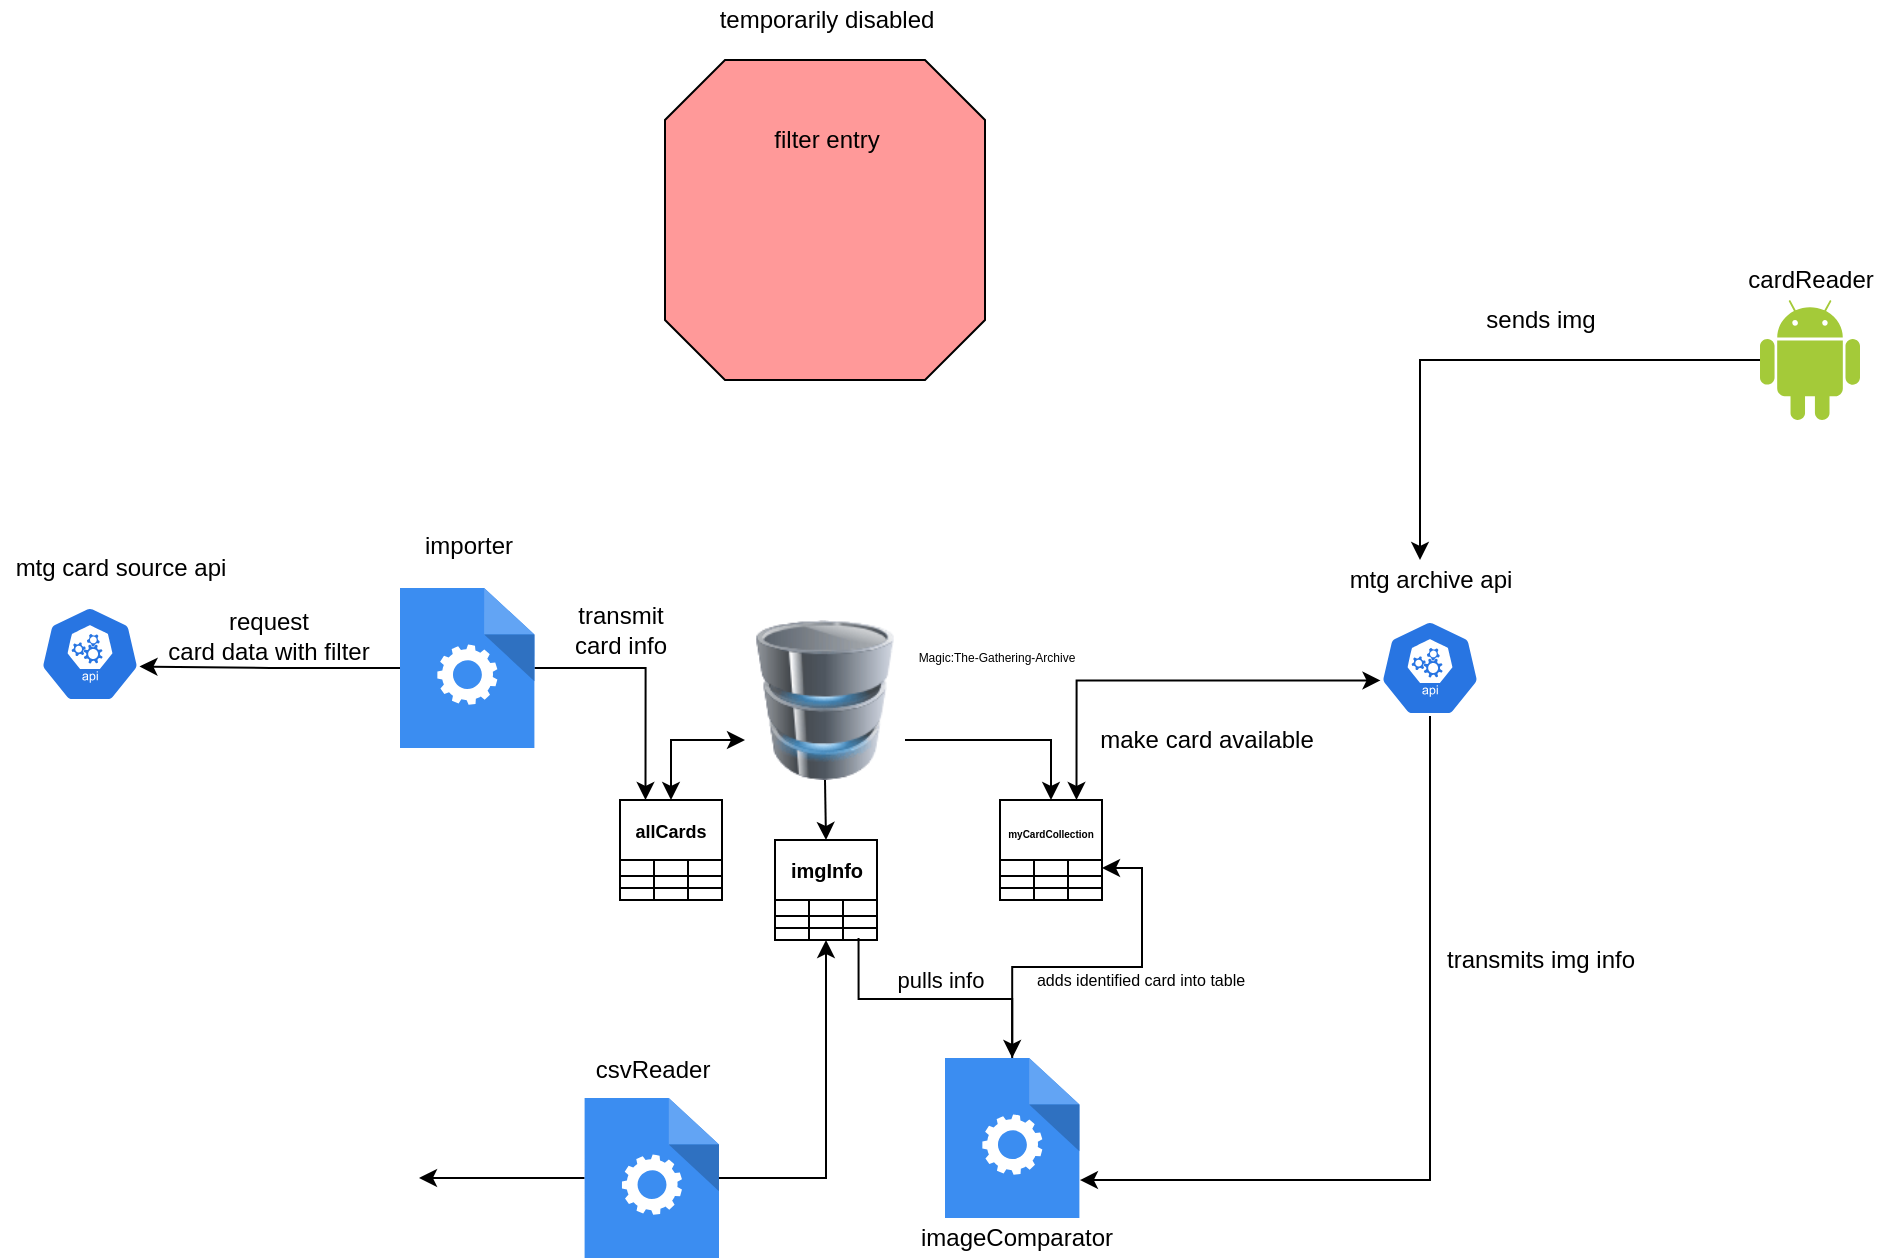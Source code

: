 <mxfile version="14.4.3" type="device"><diagram id="ZXUzR3skn0PAHgTfnLyJ" name="Page-1"><mxGraphModel dx="1678" dy="945" grid="1" gridSize="10" guides="1" tooltips="1" connect="1" arrows="1" fold="1" page="1" pageScale="1" pageWidth="827" pageHeight="1169" math="0" shadow="0"><root><mxCell id="0"/><mxCell id="1" parent="0"/><mxCell id="KsJJi-QX9gjJaSNe9QVB-5" value="" style="whiteSpace=wrap;html=1;shape=mxgraph.basic.octagon2;align=center;verticalAlign=middle;dx=15;fillColor=#FF9999;" parent="1" vertex="1"><mxGeometry x="342.5" y="90" width="160" height="160" as="geometry"/></mxCell><mxCell id="telTgfHbngbc2DrTlNOI-1" value="" style="html=1;dashed=0;whitespace=wrap;fillColor=#2875E2;strokeColor=#ffffff;points=[[0.005,0.63,0],[0.1,0.2,0],[0.9,0.2,0],[0.5,0,0],[0.995,0.63,0],[0.72,0.99,0],[0.5,1,0],[0.28,0.99,0]];shape=mxgraph.kubernetes.icon;prIcon=api" parent="1" vertex="1"><mxGeometry x="30" y="363" width="50" height="48" as="geometry"/></mxCell><mxCell id="telTgfHbngbc2DrTlNOI-2" value="mtg card source api" style="text;html=1;align=center;verticalAlign=middle;resizable=0;points=[];autosize=1;" parent="1" vertex="1"><mxGeometry x="10" y="334" width="120" height="20" as="geometry"/></mxCell><mxCell id="telTgfHbngbc2DrTlNOI-4" value="importer" style="text;html=1;align=center;verticalAlign=middle;resizable=0;points=[];autosize=1;" parent="1" vertex="1"><mxGeometry x="213.6" y="323" width="60" height="20" as="geometry"/></mxCell><mxCell id="telTgfHbngbc2DrTlNOI-6" value="request &lt;br&gt;card data with filter" style="text;html=1;align=center;verticalAlign=middle;resizable=0;points=[];autosize=1;" parent="1" vertex="1"><mxGeometry x="84" y="363" width="120" height="30" as="geometry"/></mxCell><mxCell id="telTgfHbngbc2DrTlNOI-11" style="edgeStyle=orthogonalEdgeStyle;rounded=0;orthogonalLoop=1;jettySize=auto;html=1;entryX=0.995;entryY=0.63;entryDx=0;entryDy=0;entryPerimeter=0;startArrow=none;startFill=0;" parent="1" source="telTgfHbngbc2DrTlNOI-10" target="telTgfHbngbc2DrTlNOI-1" edge="1"><mxGeometry relative="1" as="geometry"/></mxCell><mxCell id="KsJJi-QX9gjJaSNe9QVB-2" style="edgeStyle=orthogonalEdgeStyle;rounded=0;orthogonalLoop=1;jettySize=auto;html=1;entryX=0.25;entryY=0;entryDx=0;entryDy=0;" parent="1" source="telTgfHbngbc2DrTlNOI-10" target="Ke7_sXD1gwTl6NBRU_Jw-15" edge="1"><mxGeometry relative="1" as="geometry"/></mxCell><mxCell id="telTgfHbngbc2DrTlNOI-10" value="" style="html=1;aspect=fixed;strokeColor=none;shadow=0;align=center;verticalAlign=top;fillColor=#3B8DF1;shape=mxgraph.gcp2.process" parent="1" vertex="1"><mxGeometry x="210" y="354" width="67.2" height="80" as="geometry"/></mxCell><mxCell id="Ke7_sXD1gwTl6NBRU_Jw-29" style="edgeStyle=orthogonalEdgeStyle;rounded=0;orthogonalLoop=1;jettySize=auto;html=1;exitX=0;exitY=0.75;exitDx=0;exitDy=0;entryX=0.5;entryY=0;entryDx=0;entryDy=0;startArrow=classic;startFill=1;" parent="1" source="telTgfHbngbc2DrTlNOI-16" target="Ke7_sXD1gwTl6NBRU_Jw-15" edge="1"><mxGeometry relative="1" as="geometry"/></mxCell><mxCell id="Ke7_sXD1gwTl6NBRU_Jw-30" style="edgeStyle=orthogonalEdgeStyle;rounded=0;orthogonalLoop=1;jettySize=auto;html=1;exitX=1;exitY=0.75;exitDx=0;exitDy=0;entryX=0.5;entryY=0;entryDx=0;entryDy=0;" parent="1" source="telTgfHbngbc2DrTlNOI-16" target="Ke7_sXD1gwTl6NBRU_Jw-2" edge="1"><mxGeometry relative="1" as="geometry"/></mxCell><mxCell id="DesPKUPOb0otR5oNCYpI-19" style="edgeStyle=orthogonalEdgeStyle;rounded=0;orthogonalLoop=1;jettySize=auto;html=1;exitX=0.5;exitY=1;exitDx=0;exitDy=0;entryX=0.5;entryY=0;entryDx=0;entryDy=0;" edge="1" parent="1" source="telTgfHbngbc2DrTlNOI-16" target="DesPKUPOb0otR5oNCYpI-6"><mxGeometry relative="1" as="geometry"/></mxCell><mxCell id="telTgfHbngbc2DrTlNOI-16" value="" style="image;html=1;image=img/lib/clip_art/computers/Database_128x128.png" parent="1" vertex="1"><mxGeometry x="382.5" y="370" width="80" height="80" as="geometry"/></mxCell><mxCell id="telTgfHbngbc2DrTlNOI-18" value="&lt;font style=&quot;font-size: 6px&quot;&gt;Magic:The-Gathering-Archive&lt;/font&gt;" style="text;html=1;align=center;verticalAlign=middle;resizable=0;points=[];autosize=1;" parent="1" vertex="1"><mxGeometry x="462.5" y="377" width="90" height="20" as="geometry"/></mxCell><mxCell id="DesPKUPOb0otR5oNCYpI-29" style="edgeStyle=orthogonalEdgeStyle;rounded=0;orthogonalLoop=1;jettySize=auto;html=1;exitX=0.5;exitY=1;exitDx=0;exitDy=0;exitPerimeter=0;entryX=1.004;entryY=0.763;entryDx=0;entryDy=0;entryPerimeter=0;strokeColor=#000000;" edge="1" parent="1" source="telTgfHbngbc2DrTlNOI-27" target="DesPKUPOb0otR5oNCYpI-4"><mxGeometry relative="1" as="geometry"/></mxCell><mxCell id="telTgfHbngbc2DrTlNOI-27" value="" style="html=1;dashed=0;whitespace=wrap;fillColor=#2875E2;strokeColor=#ffffff;points=[[0.005,0.63,0],[0.1,0.2,0],[0.9,0.2,0],[0.5,0,0],[0.995,0.63,0],[0.72,0.99,0],[0.5,1,0],[0.28,0.99,0]];shape=mxgraph.kubernetes.icon;prIcon=api" parent="1" vertex="1"><mxGeometry x="700" y="370" width="50" height="48" as="geometry"/></mxCell><mxCell id="telTgfHbngbc2DrTlNOI-29" value="make card available" style="text;html=1;align=center;verticalAlign=middle;resizable=0;points=[];autosize=1;" parent="1" vertex="1"><mxGeometry x="552.5" y="420" width="120" height="20" as="geometry"/></mxCell><mxCell id="telTgfHbngbc2DrTlNOI-30" value="mtg archive api" style="text;html=1;align=center;verticalAlign=middle;resizable=0;points=[];autosize=1;" parent="1" vertex="1"><mxGeometry x="675" y="340" width="100" height="20" as="geometry"/></mxCell><mxCell id="dWxGdumAW8jWh12v00ix-1" value="" style="shape=image;html=1;verticalAlign=top;verticalLabelPosition=bottom;labelBackgroundColor=#ffffff;imageAspect=0;aspect=fixed;image=https://cdn2.iconfinder.com/data/icons/stilllife/128x128/apps/gnome-terminal.png" parent="1" vertex="1"><mxGeometry x="388" y="140" width="70" height="70" as="geometry"/></mxCell><mxCell id="dWxGdumAW8jWh12v00ix-3" value="filter entry" style="text;html=1;align=center;verticalAlign=middle;resizable=0;points=[];autosize=1;" parent="1" vertex="1"><mxGeometry x="388" y="120" width="70" height="20" as="geometry"/></mxCell><mxCell id="dWxGdumAW8jWh12v00ix-5" value="transmit &lt;br&gt;card info" style="text;html=1;align=center;verticalAlign=middle;resizable=0;points=[];autosize=1;" parent="1" vertex="1"><mxGeometry x="289.5" y="360" width="60" height="30" as="geometry"/></mxCell><mxCell id="KsJJi-QX9gjJaSNe9QVB-3" style="edgeStyle=orthogonalEdgeStyle;rounded=0;orthogonalLoop=1;jettySize=auto;html=1;exitX=0.75;exitY=0;exitDx=0;exitDy=0;entryX=0.005;entryY=0.63;entryDx=0;entryDy=0;entryPerimeter=0;startArrow=classic;startFill=1;" parent="1" source="Ke7_sXD1gwTl6NBRU_Jw-2" target="telTgfHbngbc2DrTlNOI-27" edge="1"><mxGeometry relative="1" as="geometry"/></mxCell><mxCell id="Ke7_sXD1gwTl6NBRU_Jw-2" value="&lt;font style=&quot;font-size: 5px&quot;&gt;myCardCollection&lt;/font&gt;" style="shape=table;html=1;whiteSpace=wrap;startSize=30;container=1;collapsible=0;childLayout=tableLayout;fontStyle=1;align=center;" parent="1" vertex="1"><mxGeometry x="510" y="460" width="51" height="50" as="geometry"/></mxCell><mxCell id="Ke7_sXD1gwTl6NBRU_Jw-3" value="" style="shape=partialRectangle;html=1;whiteSpace=wrap;collapsible=0;dropTarget=0;pointerEvents=0;fillColor=none;top=0;left=0;bottom=0;right=0;points=[[0,0.5],[1,0.5]];portConstraint=eastwest;" parent="Ke7_sXD1gwTl6NBRU_Jw-2" vertex="1"><mxGeometry y="30" width="51" height="8" as="geometry"/></mxCell><mxCell id="Ke7_sXD1gwTl6NBRU_Jw-4" value="" style="shape=partialRectangle;html=1;whiteSpace=wrap;connectable=0;fillColor=none;top=0;left=0;bottom=0;right=0;overflow=hidden;" parent="Ke7_sXD1gwTl6NBRU_Jw-3" vertex="1"><mxGeometry width="17" height="8" as="geometry"/></mxCell><mxCell id="Ke7_sXD1gwTl6NBRU_Jw-5" value="" style="shape=partialRectangle;html=1;whiteSpace=wrap;connectable=0;fillColor=none;top=0;left=0;bottom=0;right=0;overflow=hidden;" parent="Ke7_sXD1gwTl6NBRU_Jw-3" vertex="1"><mxGeometry x="17" width="17" height="8" as="geometry"/></mxCell><mxCell id="Ke7_sXD1gwTl6NBRU_Jw-6" value="" style="shape=partialRectangle;html=1;whiteSpace=wrap;connectable=0;fillColor=none;top=0;left=0;bottom=0;right=0;overflow=hidden;" parent="Ke7_sXD1gwTl6NBRU_Jw-3" vertex="1"><mxGeometry x="34" width="17" height="8" as="geometry"/></mxCell><mxCell id="Ke7_sXD1gwTl6NBRU_Jw-7" value="" style="shape=partialRectangle;html=1;whiteSpace=wrap;collapsible=0;dropTarget=0;pointerEvents=0;fillColor=none;top=0;left=0;bottom=0;right=0;points=[[0,0.5],[1,0.5]];portConstraint=eastwest;" parent="Ke7_sXD1gwTl6NBRU_Jw-2" vertex="1"><mxGeometry y="38" width="51" height="6" as="geometry"/></mxCell><mxCell id="Ke7_sXD1gwTl6NBRU_Jw-8" value="" style="shape=partialRectangle;html=1;whiteSpace=wrap;connectable=0;fillColor=none;top=0;left=0;bottom=0;right=0;overflow=hidden;" parent="Ke7_sXD1gwTl6NBRU_Jw-7" vertex="1"><mxGeometry width="17" height="6" as="geometry"/></mxCell><mxCell id="Ke7_sXD1gwTl6NBRU_Jw-9" value="" style="shape=partialRectangle;html=1;whiteSpace=wrap;connectable=0;fillColor=none;top=0;left=0;bottom=0;right=0;overflow=hidden;" parent="Ke7_sXD1gwTl6NBRU_Jw-7" vertex="1"><mxGeometry x="17" width="17" height="6" as="geometry"/></mxCell><mxCell id="Ke7_sXD1gwTl6NBRU_Jw-10" value="" style="shape=partialRectangle;html=1;whiteSpace=wrap;connectable=0;fillColor=none;top=0;left=0;bottom=0;right=0;overflow=hidden;" parent="Ke7_sXD1gwTl6NBRU_Jw-7" vertex="1"><mxGeometry x="34" width="17" height="6" as="geometry"/></mxCell><mxCell id="Ke7_sXD1gwTl6NBRU_Jw-11" value="" style="shape=partialRectangle;html=1;whiteSpace=wrap;collapsible=0;dropTarget=0;pointerEvents=0;fillColor=none;top=0;left=0;bottom=0;right=0;points=[[0,0.5],[1,0.5]];portConstraint=eastwest;" parent="Ke7_sXD1gwTl6NBRU_Jw-2" vertex="1"><mxGeometry y="44" width="51" height="6" as="geometry"/></mxCell><mxCell id="Ke7_sXD1gwTl6NBRU_Jw-12" value="" style="shape=partialRectangle;html=1;whiteSpace=wrap;connectable=0;fillColor=none;top=0;left=0;bottom=0;right=0;overflow=hidden;" parent="Ke7_sXD1gwTl6NBRU_Jw-11" vertex="1"><mxGeometry width="17" height="6" as="geometry"/></mxCell><mxCell id="Ke7_sXD1gwTl6NBRU_Jw-13" value="" style="shape=partialRectangle;html=1;whiteSpace=wrap;connectable=0;fillColor=none;top=0;left=0;bottom=0;right=0;overflow=hidden;" parent="Ke7_sXD1gwTl6NBRU_Jw-11" vertex="1"><mxGeometry x="17" width="17" height="6" as="geometry"/></mxCell><mxCell id="Ke7_sXD1gwTl6NBRU_Jw-14" value="" style="shape=partialRectangle;html=1;whiteSpace=wrap;connectable=0;fillColor=none;top=0;left=0;bottom=0;right=0;overflow=hidden;" parent="Ke7_sXD1gwTl6NBRU_Jw-11" vertex="1"><mxGeometry x="34" width="17" height="6" as="geometry"/></mxCell><mxCell id="Ke7_sXD1gwTl6NBRU_Jw-15" value="&lt;font style=&quot;font-size: 9px&quot;&gt;allCards&lt;/font&gt;" style="shape=table;html=1;whiteSpace=wrap;startSize=30;container=1;collapsible=0;childLayout=tableLayout;fontStyle=1;align=center;" parent="1" vertex="1"><mxGeometry x="320" y="460" width="51" height="50" as="geometry"/></mxCell><mxCell id="Ke7_sXD1gwTl6NBRU_Jw-16" value="" style="shape=partialRectangle;html=1;whiteSpace=wrap;collapsible=0;dropTarget=0;pointerEvents=0;fillColor=none;top=0;left=0;bottom=0;right=0;points=[[0,0.5],[1,0.5]];portConstraint=eastwest;" parent="Ke7_sXD1gwTl6NBRU_Jw-15" vertex="1"><mxGeometry y="30" width="51" height="8" as="geometry"/></mxCell><mxCell id="Ke7_sXD1gwTl6NBRU_Jw-17" value="" style="shape=partialRectangle;html=1;whiteSpace=wrap;connectable=0;fillColor=none;top=0;left=0;bottom=0;right=0;overflow=hidden;" parent="Ke7_sXD1gwTl6NBRU_Jw-16" vertex="1"><mxGeometry width="17" height="8" as="geometry"/></mxCell><mxCell id="Ke7_sXD1gwTl6NBRU_Jw-18" value="" style="shape=partialRectangle;html=1;whiteSpace=wrap;connectable=0;fillColor=none;top=0;left=0;bottom=0;right=0;overflow=hidden;" parent="Ke7_sXD1gwTl6NBRU_Jw-16" vertex="1"><mxGeometry x="17" width="17" height="8" as="geometry"/></mxCell><mxCell id="Ke7_sXD1gwTl6NBRU_Jw-19" value="" style="shape=partialRectangle;html=1;whiteSpace=wrap;connectable=0;fillColor=none;top=0;left=0;bottom=0;right=0;overflow=hidden;" parent="Ke7_sXD1gwTl6NBRU_Jw-16" vertex="1"><mxGeometry x="34" width="17" height="8" as="geometry"/></mxCell><mxCell id="Ke7_sXD1gwTl6NBRU_Jw-20" value="" style="shape=partialRectangle;html=1;whiteSpace=wrap;collapsible=0;dropTarget=0;pointerEvents=0;fillColor=none;top=0;left=0;bottom=0;right=0;points=[[0,0.5],[1,0.5]];portConstraint=eastwest;" parent="Ke7_sXD1gwTl6NBRU_Jw-15" vertex="1"><mxGeometry y="38" width="51" height="6" as="geometry"/></mxCell><mxCell id="Ke7_sXD1gwTl6NBRU_Jw-21" value="" style="shape=partialRectangle;html=1;whiteSpace=wrap;connectable=0;fillColor=none;top=0;left=0;bottom=0;right=0;overflow=hidden;" parent="Ke7_sXD1gwTl6NBRU_Jw-20" vertex="1"><mxGeometry width="17" height="6" as="geometry"/></mxCell><mxCell id="Ke7_sXD1gwTl6NBRU_Jw-22" value="" style="shape=partialRectangle;html=1;whiteSpace=wrap;connectable=0;fillColor=none;top=0;left=0;bottom=0;right=0;overflow=hidden;" parent="Ke7_sXD1gwTl6NBRU_Jw-20" vertex="1"><mxGeometry x="17" width="17" height="6" as="geometry"/></mxCell><mxCell id="Ke7_sXD1gwTl6NBRU_Jw-23" value="" style="shape=partialRectangle;html=1;whiteSpace=wrap;connectable=0;fillColor=none;top=0;left=0;bottom=0;right=0;overflow=hidden;" parent="Ke7_sXD1gwTl6NBRU_Jw-20" vertex="1"><mxGeometry x="34" width="17" height="6" as="geometry"/></mxCell><mxCell id="Ke7_sXD1gwTl6NBRU_Jw-24" value="" style="shape=partialRectangle;html=1;whiteSpace=wrap;collapsible=0;dropTarget=0;pointerEvents=0;fillColor=none;top=0;left=0;bottom=0;right=0;points=[[0,0.5],[1,0.5]];portConstraint=eastwest;" parent="Ke7_sXD1gwTl6NBRU_Jw-15" vertex="1"><mxGeometry y="44" width="51" height="6" as="geometry"/></mxCell><mxCell id="Ke7_sXD1gwTl6NBRU_Jw-25" value="" style="shape=partialRectangle;html=1;whiteSpace=wrap;connectable=0;fillColor=none;top=0;left=0;bottom=0;right=0;overflow=hidden;" parent="Ke7_sXD1gwTl6NBRU_Jw-24" vertex="1"><mxGeometry width="17" height="6" as="geometry"/></mxCell><mxCell id="Ke7_sXD1gwTl6NBRU_Jw-26" value="" style="shape=partialRectangle;html=1;whiteSpace=wrap;connectable=0;fillColor=none;top=0;left=0;bottom=0;right=0;overflow=hidden;" parent="Ke7_sXD1gwTl6NBRU_Jw-24" vertex="1"><mxGeometry x="17" width="17" height="6" as="geometry"/></mxCell><mxCell id="Ke7_sXD1gwTl6NBRU_Jw-27" value="" style="shape=partialRectangle;html=1;whiteSpace=wrap;connectable=0;fillColor=none;top=0;left=0;bottom=0;right=0;overflow=hidden;" parent="Ke7_sXD1gwTl6NBRU_Jw-24" vertex="1"><mxGeometry x="34" width="17" height="6" as="geometry"/></mxCell><mxCell id="KsJJi-QX9gjJaSNe9QVB-6" value="temporarily disabled" style="text;html=1;align=center;verticalAlign=middle;resizable=0;points=[];autosize=1;" parent="1" vertex="1"><mxGeometry x="362.5" y="60" width="120" height="20" as="geometry"/></mxCell><mxCell id="DesPKUPOb0otR5oNCYpI-21" style="edgeStyle=orthogonalEdgeStyle;rounded=0;orthogonalLoop=1;jettySize=auto;html=1;entryX=1;entryY=0.5;entryDx=0;entryDy=0;" edge="1" parent="1" source="DesPKUPOb0otR5oNCYpI-2" target="DesPKUPOb0otR5oNCYpI-20"><mxGeometry relative="1" as="geometry"/></mxCell><mxCell id="DesPKUPOb0otR5oNCYpI-22" style="edgeStyle=orthogonalEdgeStyle;rounded=0;orthogonalLoop=1;jettySize=auto;html=1;" edge="1" parent="1" source="DesPKUPOb0otR5oNCYpI-2" target="DesPKUPOb0otR5oNCYpI-6"><mxGeometry relative="1" as="geometry"/></mxCell><mxCell id="DesPKUPOb0otR5oNCYpI-2" value="" style="html=1;aspect=fixed;strokeColor=none;shadow=0;align=center;verticalAlign=top;fillColor=#3B8DF1;shape=mxgraph.gcp2.process" vertex="1" parent="1"><mxGeometry x="302.3" y="609" width="67.2" height="80" as="geometry"/></mxCell><mxCell id="DesPKUPOb0otR5oNCYpI-3" value="csvReader" style="text;html=1;align=center;verticalAlign=middle;resizable=0;points=[];autosize=1;" vertex="1" parent="1"><mxGeometry x="300.9" y="585" width="70" height="20" as="geometry"/></mxCell><mxCell id="DesPKUPOb0otR5oNCYpI-27" style="edgeStyle=orthogonalEdgeStyle;rounded=0;orthogonalLoop=1;jettySize=auto;html=1;entryX=0.819;entryY=0.833;entryDx=0;entryDy=0;entryPerimeter=0;startArrow=classic;startFill=1;endArrow=none;endFill=0;" edge="1" parent="1" source="DesPKUPOb0otR5oNCYpI-4" target="DesPKUPOb0otR5oNCYpI-15"><mxGeometry relative="1" as="geometry"/></mxCell><mxCell id="DesPKUPOb0otR5oNCYpI-32" style="edgeStyle=orthogonalEdgeStyle;rounded=0;orthogonalLoop=1;jettySize=auto;html=1;entryX=1;entryY=0.5;entryDx=0;entryDy=0;startArrow=none;startFill=0;endArrow=classic;endFill=1;strokeColor=#000000;" edge="1" parent="1" source="DesPKUPOb0otR5oNCYpI-4" target="Ke7_sXD1gwTl6NBRU_Jw-3"><mxGeometry relative="1" as="geometry"/></mxCell><mxCell id="DesPKUPOb0otR5oNCYpI-4" value="" style="html=1;aspect=fixed;strokeColor=none;shadow=0;align=center;verticalAlign=top;fillColor=#3B8DF1;shape=mxgraph.gcp2.process" vertex="1" parent="1"><mxGeometry x="482.5" y="589" width="67.2" height="80" as="geometry"/></mxCell><mxCell id="DesPKUPOb0otR5oNCYpI-5" value="imageComparator" style="text;html=1;align=center;verticalAlign=middle;resizable=0;points=[];autosize=1;" vertex="1" parent="1"><mxGeometry x="462.5" y="669" width="110" height="20" as="geometry"/></mxCell><mxCell id="DesPKUPOb0otR5oNCYpI-6" value="&lt;font style=&quot;font-size: 10px&quot;&gt;imgInfo&lt;/font&gt;" style="shape=table;html=1;whiteSpace=wrap;startSize=30;container=1;collapsible=0;childLayout=tableLayout;fontStyle=1;align=center;" vertex="1" parent="1"><mxGeometry x="397.5" y="480" width="51" height="50" as="geometry"/></mxCell><mxCell id="DesPKUPOb0otR5oNCYpI-7" value="" style="shape=partialRectangle;html=1;whiteSpace=wrap;collapsible=0;dropTarget=0;pointerEvents=0;fillColor=none;top=0;left=0;bottom=0;right=0;points=[[0,0.5],[1,0.5]];portConstraint=eastwest;" vertex="1" parent="DesPKUPOb0otR5oNCYpI-6"><mxGeometry y="30" width="51" height="8" as="geometry"/></mxCell><mxCell id="DesPKUPOb0otR5oNCYpI-8" value="" style="shape=partialRectangle;html=1;whiteSpace=wrap;connectable=0;fillColor=none;top=0;left=0;bottom=0;right=0;overflow=hidden;" vertex="1" parent="DesPKUPOb0otR5oNCYpI-7"><mxGeometry width="17" height="8" as="geometry"/></mxCell><mxCell id="DesPKUPOb0otR5oNCYpI-9" value="" style="shape=partialRectangle;html=1;whiteSpace=wrap;connectable=0;fillColor=none;top=0;left=0;bottom=0;right=0;overflow=hidden;" vertex="1" parent="DesPKUPOb0otR5oNCYpI-7"><mxGeometry x="17" width="17" height="8" as="geometry"/></mxCell><mxCell id="DesPKUPOb0otR5oNCYpI-10" value="" style="shape=partialRectangle;html=1;whiteSpace=wrap;connectable=0;fillColor=none;top=0;left=0;bottom=0;right=0;overflow=hidden;" vertex="1" parent="DesPKUPOb0otR5oNCYpI-7"><mxGeometry x="34" width="17" height="8" as="geometry"/></mxCell><mxCell id="DesPKUPOb0otR5oNCYpI-11" value="" style="shape=partialRectangle;html=1;whiteSpace=wrap;collapsible=0;dropTarget=0;pointerEvents=0;fillColor=none;top=0;left=0;bottom=0;right=0;points=[[0,0.5],[1,0.5]];portConstraint=eastwest;" vertex="1" parent="DesPKUPOb0otR5oNCYpI-6"><mxGeometry y="38" width="51" height="6" as="geometry"/></mxCell><mxCell id="DesPKUPOb0otR5oNCYpI-12" value="" style="shape=partialRectangle;html=1;whiteSpace=wrap;connectable=0;fillColor=none;top=0;left=0;bottom=0;right=0;overflow=hidden;" vertex="1" parent="DesPKUPOb0otR5oNCYpI-11"><mxGeometry width="17" height="6" as="geometry"/></mxCell><mxCell id="DesPKUPOb0otR5oNCYpI-13" value="" style="shape=partialRectangle;html=1;whiteSpace=wrap;connectable=0;fillColor=none;top=0;left=0;bottom=0;right=0;overflow=hidden;" vertex="1" parent="DesPKUPOb0otR5oNCYpI-11"><mxGeometry x="17" width="17" height="6" as="geometry"/></mxCell><mxCell id="DesPKUPOb0otR5oNCYpI-14" value="" style="shape=partialRectangle;html=1;whiteSpace=wrap;connectable=0;fillColor=none;top=0;left=0;bottom=0;right=0;overflow=hidden;" vertex="1" parent="DesPKUPOb0otR5oNCYpI-11"><mxGeometry x="34" width="17" height="6" as="geometry"/></mxCell><mxCell id="DesPKUPOb0otR5oNCYpI-15" value="" style="shape=partialRectangle;html=1;whiteSpace=wrap;collapsible=0;dropTarget=0;pointerEvents=0;fillColor=none;top=0;left=0;bottom=0;right=0;points=[[0,0.5],[1,0.5]];portConstraint=eastwest;" vertex="1" parent="DesPKUPOb0otR5oNCYpI-6"><mxGeometry y="44" width="51" height="6" as="geometry"/></mxCell><mxCell id="DesPKUPOb0otR5oNCYpI-16" value="" style="shape=partialRectangle;html=1;whiteSpace=wrap;connectable=0;fillColor=none;top=0;left=0;bottom=0;right=0;overflow=hidden;" vertex="1" parent="DesPKUPOb0otR5oNCYpI-15"><mxGeometry width="17" height="6" as="geometry"/></mxCell><mxCell id="DesPKUPOb0otR5oNCYpI-17" value="" style="shape=partialRectangle;html=1;whiteSpace=wrap;connectable=0;fillColor=none;top=0;left=0;bottom=0;right=0;overflow=hidden;" vertex="1" parent="DesPKUPOb0otR5oNCYpI-15"><mxGeometry x="17" width="17" height="6" as="geometry"/></mxCell><mxCell id="DesPKUPOb0otR5oNCYpI-18" value="" style="shape=partialRectangle;html=1;whiteSpace=wrap;connectable=0;fillColor=none;top=0;left=0;bottom=0;right=0;overflow=hidden;" vertex="1" parent="DesPKUPOb0otR5oNCYpI-15"><mxGeometry x="34" width="17" height="6" as="geometry"/></mxCell><mxCell id="DesPKUPOb0otR5oNCYpI-20" value="" style="shape=image;html=1;verticalAlign=top;verticalLabelPosition=bottom;labelBackgroundColor=#ffffff;imageAspect=0;aspect=fixed;image=https://cdn3.iconfinder.com/data/icons/cad-database-presentation-spreadsheet-vector-fil-2/512/19-128.png" vertex="1" parent="1"><mxGeometry x="161.5" y="620" width="58" height="58" as="geometry"/></mxCell><mxCell id="DesPKUPOb0otR5oNCYpI-24" style="edgeStyle=orthogonalEdgeStyle;rounded=0;orthogonalLoop=1;jettySize=auto;html=1;entryX=0.45;entryY=0;entryDx=0;entryDy=0;entryPerimeter=0;" edge="1" parent="1" source="DesPKUPOb0otR5oNCYpI-23" target="telTgfHbngbc2DrTlNOI-30"><mxGeometry relative="1" as="geometry"/></mxCell><mxCell id="DesPKUPOb0otR5oNCYpI-23" value="" style="dashed=0;outlineConnect=0;html=1;align=center;labelPosition=center;verticalLabelPosition=bottom;verticalAlign=top;shape=mxgraph.weblogos.android;fillColor=#A4CA39;strokeColor=none" vertex="1" parent="1"><mxGeometry x="890" y="210" width="50" height="60" as="geometry"/></mxCell><mxCell id="DesPKUPOb0otR5oNCYpI-25" value="cardReader" style="text;html=1;align=center;verticalAlign=middle;resizable=0;points=[];autosize=1;" vertex="1" parent="1"><mxGeometry x="875" y="190" width="80" height="20" as="geometry"/></mxCell><mxCell id="DesPKUPOb0otR5oNCYpI-30" value="sends img" style="text;html=1;align=center;verticalAlign=middle;resizable=0;points=[];autosize=1;" vertex="1" parent="1"><mxGeometry x="745" y="210" width="70" height="20" as="geometry"/></mxCell><mxCell id="DesPKUPOb0otR5oNCYpI-31" value="transmits img info" style="text;html=1;align=center;verticalAlign=middle;resizable=0;points=[];autosize=1;" vertex="1" parent="1"><mxGeometry x="725" y="530" width="110" height="20" as="geometry"/></mxCell><mxCell id="DesPKUPOb0otR5oNCYpI-33" value="pulls info" style="text;html=1;align=center;verticalAlign=middle;resizable=0;points=[];autosize=1;fontSize=11;" vertex="1" parent="1"><mxGeometry x="450" y="540" width="60" height="20" as="geometry"/></mxCell><mxCell id="DesPKUPOb0otR5oNCYpI-34" value="adds identified card into table" style="text;html=1;align=center;verticalAlign=middle;resizable=0;points=[];autosize=1;fontSize=8;" vertex="1" parent="1"><mxGeometry x="520" y="540" width="120" height="20" as="geometry"/></mxCell></root></mxGraphModel></diagram></mxfile>